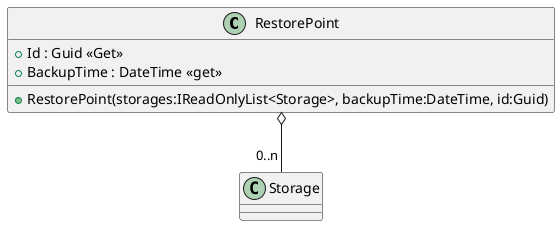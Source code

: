 @startuml
class RestorePoint {
    + RestorePoint(storages:IReadOnlyList<Storage>, backupTime:DateTime, id:Guid)
    + Id : Guid <<Get>>
    + BackupTime : DateTime <<get>>
}
RestorePoint o-- "0..n" Storage
@enduml
